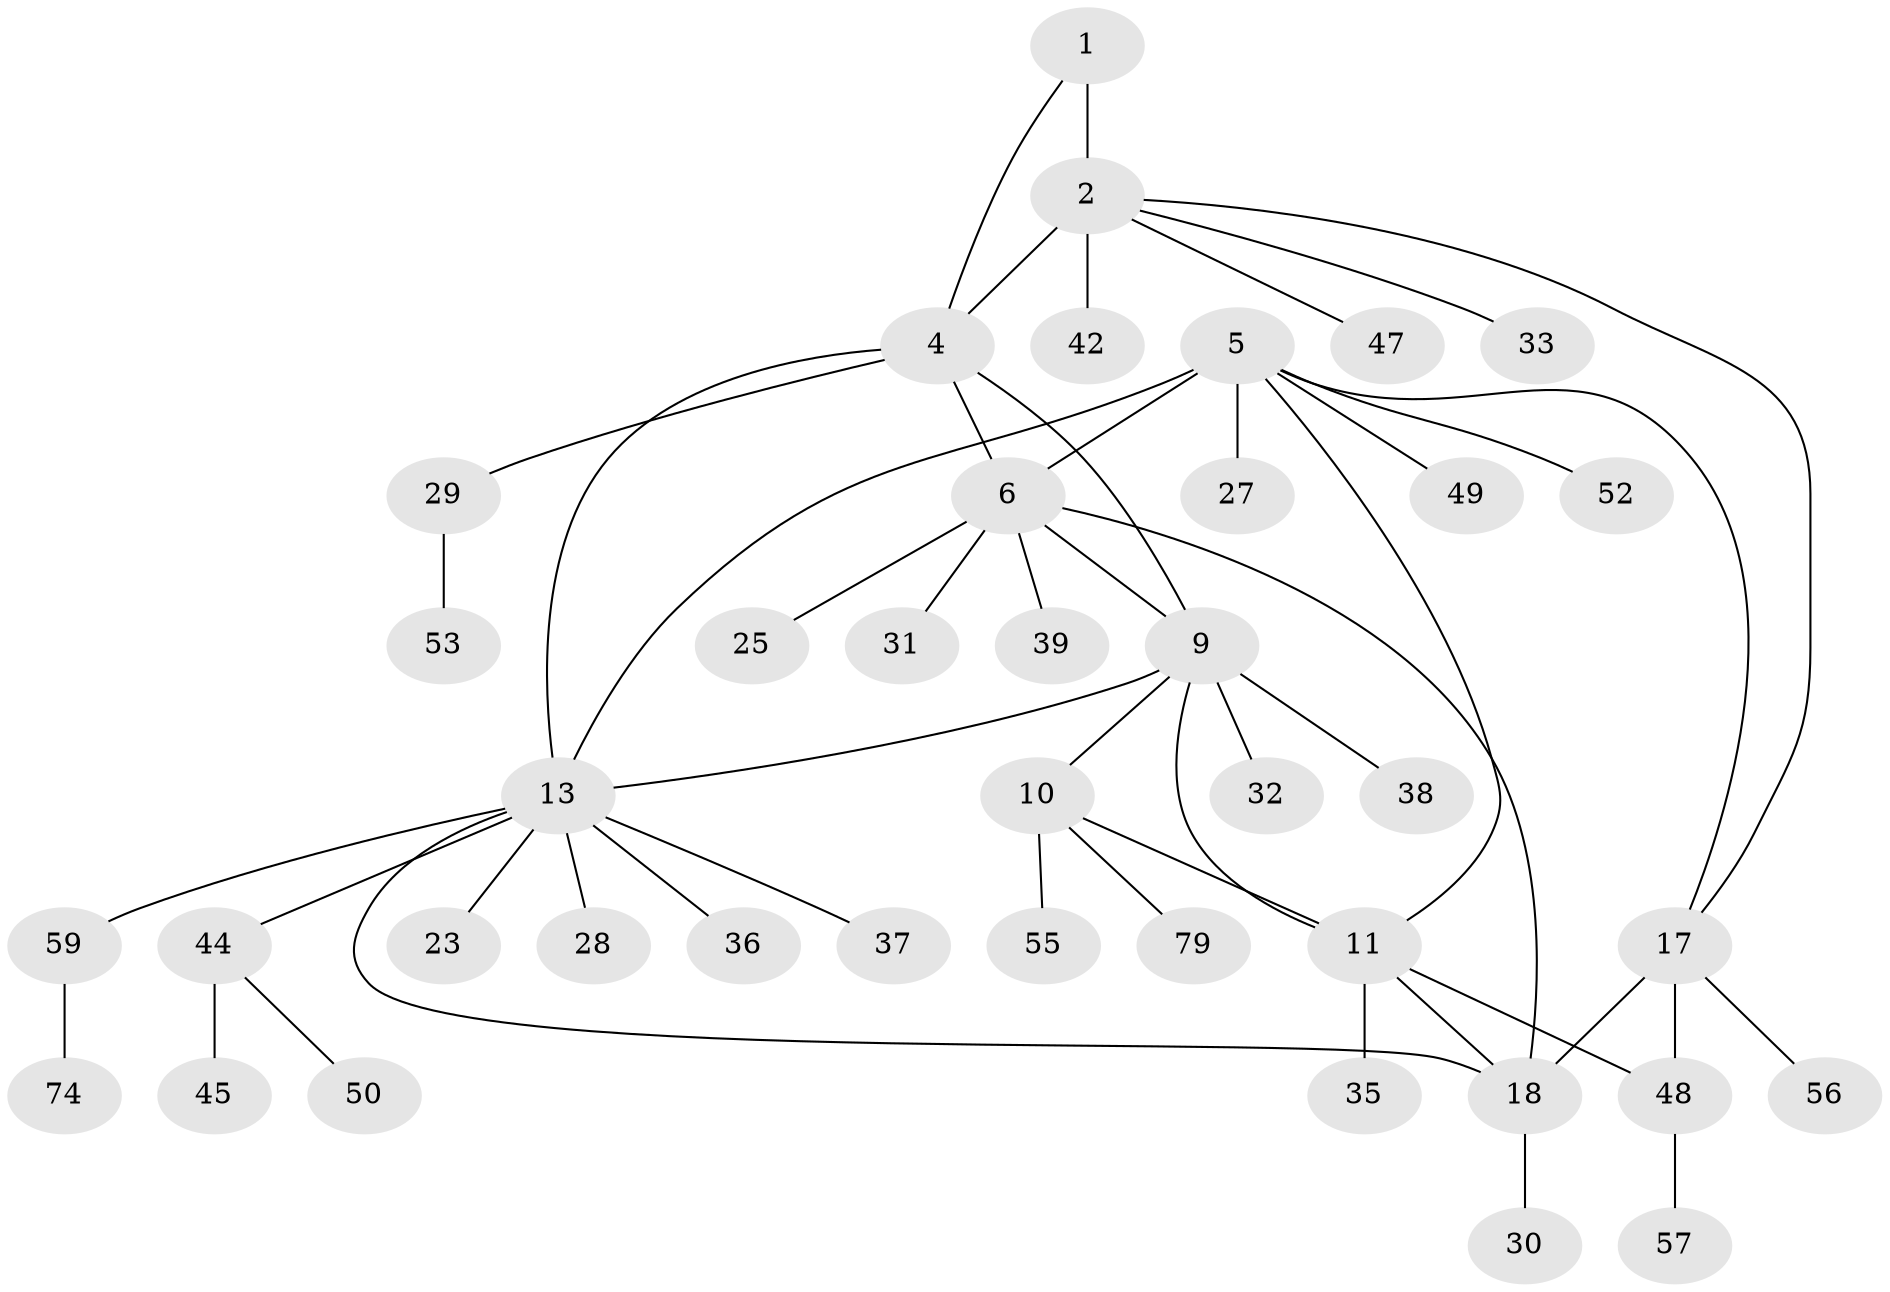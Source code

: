 // original degree distribution, {3: 0.075, 4: 0.0625, 6: 0.0125, 8: 0.075, 9: 0.025, 5: 0.0625, 7: 0.0125, 2: 0.15, 1: 0.525}
// Generated by graph-tools (version 1.1) at 2025/15/03/09/25 04:15:54]
// undirected, 40 vertices, 50 edges
graph export_dot {
graph [start="1"]
  node [color=gray90,style=filled];
  1;
  2 [super="+3"];
  4;
  5 [super="+7+8"];
  6;
  9 [super="+34+12"];
  10;
  11 [super="+40"];
  13 [super="+14+43+75+72+15"];
  17 [super="+20+19"];
  18 [super="+60"];
  23 [super="+61+76"];
  25;
  27;
  28;
  29;
  30;
  31;
  32;
  33;
  35;
  36;
  37;
  38 [super="+62"];
  39 [super="+68"];
  42;
  44;
  45;
  47;
  48 [super="+66+64"];
  49;
  50;
  52;
  53;
  55 [super="+63"];
  56;
  57;
  59;
  74;
  79;
  1 -- 2 [weight=2];
  1 -- 4;
  2 -- 4 [weight=2];
  2 -- 33;
  2 -- 17;
  2 -- 42;
  2 -- 47;
  4 -- 6;
  4 -- 29;
  4 -- 9;
  4 -- 13 [weight=2];
  5 -- 6 [weight=3];
  5 -- 49;
  5 -- 13;
  5 -- 52;
  5 -- 11;
  5 -- 27;
  5 -- 17;
  6 -- 18;
  6 -- 25;
  6 -- 31;
  6 -- 39;
  6 -- 9;
  9 -- 10 [weight=2];
  9 -- 11 [weight=2];
  9 -- 38;
  9 -- 32;
  9 -- 13;
  10 -- 11;
  10 -- 55;
  10 -- 79;
  11 -- 18;
  11 -- 35;
  11 -- 48;
  13 -- 18;
  13 -- 36;
  13 -- 37;
  13 -- 44;
  13 -- 23;
  13 -- 59;
  13 -- 28;
  17 -- 18 [weight=3];
  17 -- 48;
  17 -- 56;
  18 -- 30;
  29 -- 53;
  44 -- 45;
  44 -- 50;
  48 -- 57;
  59 -- 74;
}
